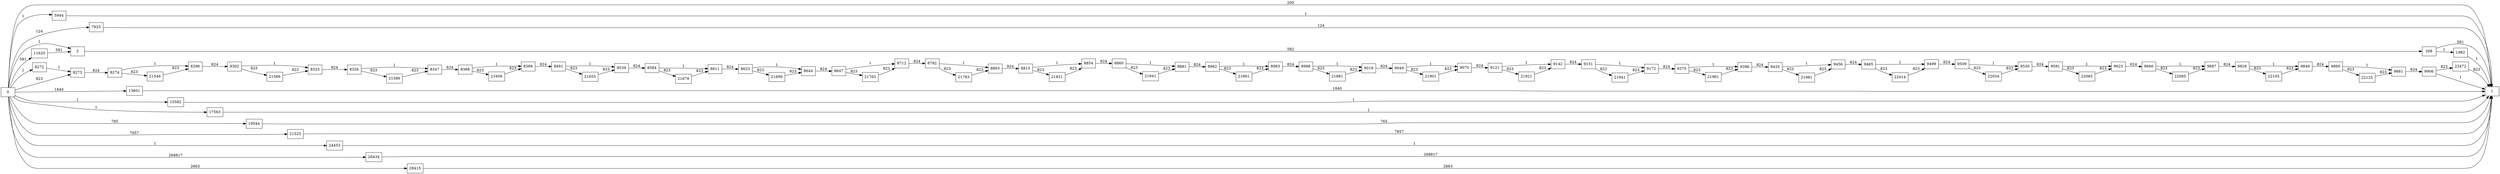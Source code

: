 digraph {
	graph [rankdir=LR]
	node [shape=rectangle]
	2 -> 268 [label=582]
	268 -> 1 [label=581]
	268 -> 1982 [label=1]
	1982 -> 1 [label=1]
	5944 -> 1 [label=1]
	7925 -> 1 [label=124]
	8272 -> 8273 [label=1]
	8273 -> 8274 [label=824]
	8274 -> 8296 [label=1]
	8274 -> 21546 [label=823]
	8296 -> 8302 [label=824]
	8302 -> 8323 [label=1]
	8302 -> 21566 [label=823]
	8323 -> 8326 [label=824]
	8326 -> 8347 [label=1]
	8326 -> 21586 [label=823]
	8347 -> 8368 [label=824]
	8368 -> 8389 [label=1]
	8368 -> 21606 [label=823]
	8389 -> 8491 [label=824]
	8491 -> 8539 [label=1]
	8491 -> 21653 [label=823]
	8539 -> 8584 [label=824]
	8584 -> 8611 [label=1]
	8584 -> 21679 [label=823]
	8611 -> 8623 [label=824]
	8623 -> 8644 [label=1]
	8623 -> 21699 [label=823]
	8644 -> 8647 [label=824]
	8647 -> 8712 [label=1]
	8647 -> 21763 [label=823]
	8712 -> 8782 [label=824]
	8782 -> 8803 [label=1]
	8782 -> 21783 [label=823]
	8803 -> 8815 [label=824]
	8815 -> 8854 [label=1]
	8815 -> 21821 [label=823]
	8854 -> 8860 [label=824]
	8860 -> 8881 [label=1]
	8860 -> 21841 [label=823]
	8881 -> 8962 [label=824]
	8962 -> 8983 [label=1]
	8962 -> 21861 [label=823]
	8983 -> 8998 [label=824]
	8998 -> 9019 [label=1]
	8998 -> 21881 [label=823]
	9019 -> 9049 [label=824]
	9049 -> 9070 [label=1]
	9049 -> 21901 [label=823]
	9070 -> 9121 [label=824]
	9121 -> 9142 [label=1]
	9121 -> 21921 [label=823]
	9142 -> 9151 [label=824]
	9151 -> 9172 [label=1]
	9151 -> 21941 [label=823]
	9172 -> 9375 [label=824]
	9375 -> 9396 [label=1]
	9375 -> 21961 [label=823]
	9396 -> 9435 [label=824]
	9435 -> 9456 [label=1]
	9435 -> 21981 [label=823]
	9456 -> 9465 [label=824]
	9465 -> 9499 [label=1]
	9465 -> 22014 [label=823]
	9499 -> 9509 [label=824]
	9509 -> 9530 [label=1]
	9509 -> 22034 [label=823]
	9530 -> 9591 [label=824]
	9591 -> 9623 [label=1]
	9591 -> 22065 [label=823]
	9623 -> 9666 [label=824]
	9666 -> 9687 [label=1]
	9666 -> 22085 [label=823]
	9687 -> 9828 [label=824]
	9828 -> 9849 [label=1]
	9828 -> 22105 [label=823]
	9849 -> 9860 [label=824]
	9860 -> 9881 [label=1]
	9860 -> 22125 [label=823]
	9881 -> 9906 [label=824]
	9906 -> 1 [label=1]
	9906 -> 22472 [label=823]
	11620 -> 2 [label=581]
	13601 -> 1 [label=1840]
	15582 -> 1 [label=1]
	17563 -> 1 [label=1]
	19544 -> 1 [label=765]
	21525 -> 1 [label=7657]
	21546 -> 8296 [label=823]
	21566 -> 8323 [label=823]
	21586 -> 8347 [label=823]
	21606 -> 8389 [label=823]
	21653 -> 8539 [label=823]
	21679 -> 8611 [label=823]
	21699 -> 8644 [label=823]
	21763 -> 8712 [label=823]
	21783 -> 8803 [label=823]
	21821 -> 8854 [label=823]
	21841 -> 8881 [label=823]
	21861 -> 8983 [label=823]
	21881 -> 9019 [label=823]
	21901 -> 9070 [label=823]
	21921 -> 9142 [label=823]
	21941 -> 9172 [label=823]
	21961 -> 9396 [label=823]
	21981 -> 9456 [label=823]
	22014 -> 9499 [label=823]
	22034 -> 9530 [label=823]
	22065 -> 9623 [label=823]
	22085 -> 9687 [label=823]
	22105 -> 9849 [label=823]
	22125 -> 9881 [label=823]
	22472 -> 1 [label=823]
	24453 -> 1 [label=1]
	26434 -> 1 [label=268817]
	28415 -> 1 [label=2663]
	0 -> 2 [label=1]
	0 -> 8273 [label=823]
	0 -> 1 [label=200]
	0 -> 5944 [label=1]
	0 -> 7925 [label=124]
	0 -> 8272 [label=1]
	0 -> 11620 [label=581]
	0 -> 13601 [label=1840]
	0 -> 15582 [label=1]
	0 -> 17563 [label=1]
	0 -> 19544 [label=765]
	0 -> 21525 [label=7657]
	0 -> 24453 [label=1]
	0 -> 26434 [label=268817]
	0 -> 28415 [label=2663]
}

